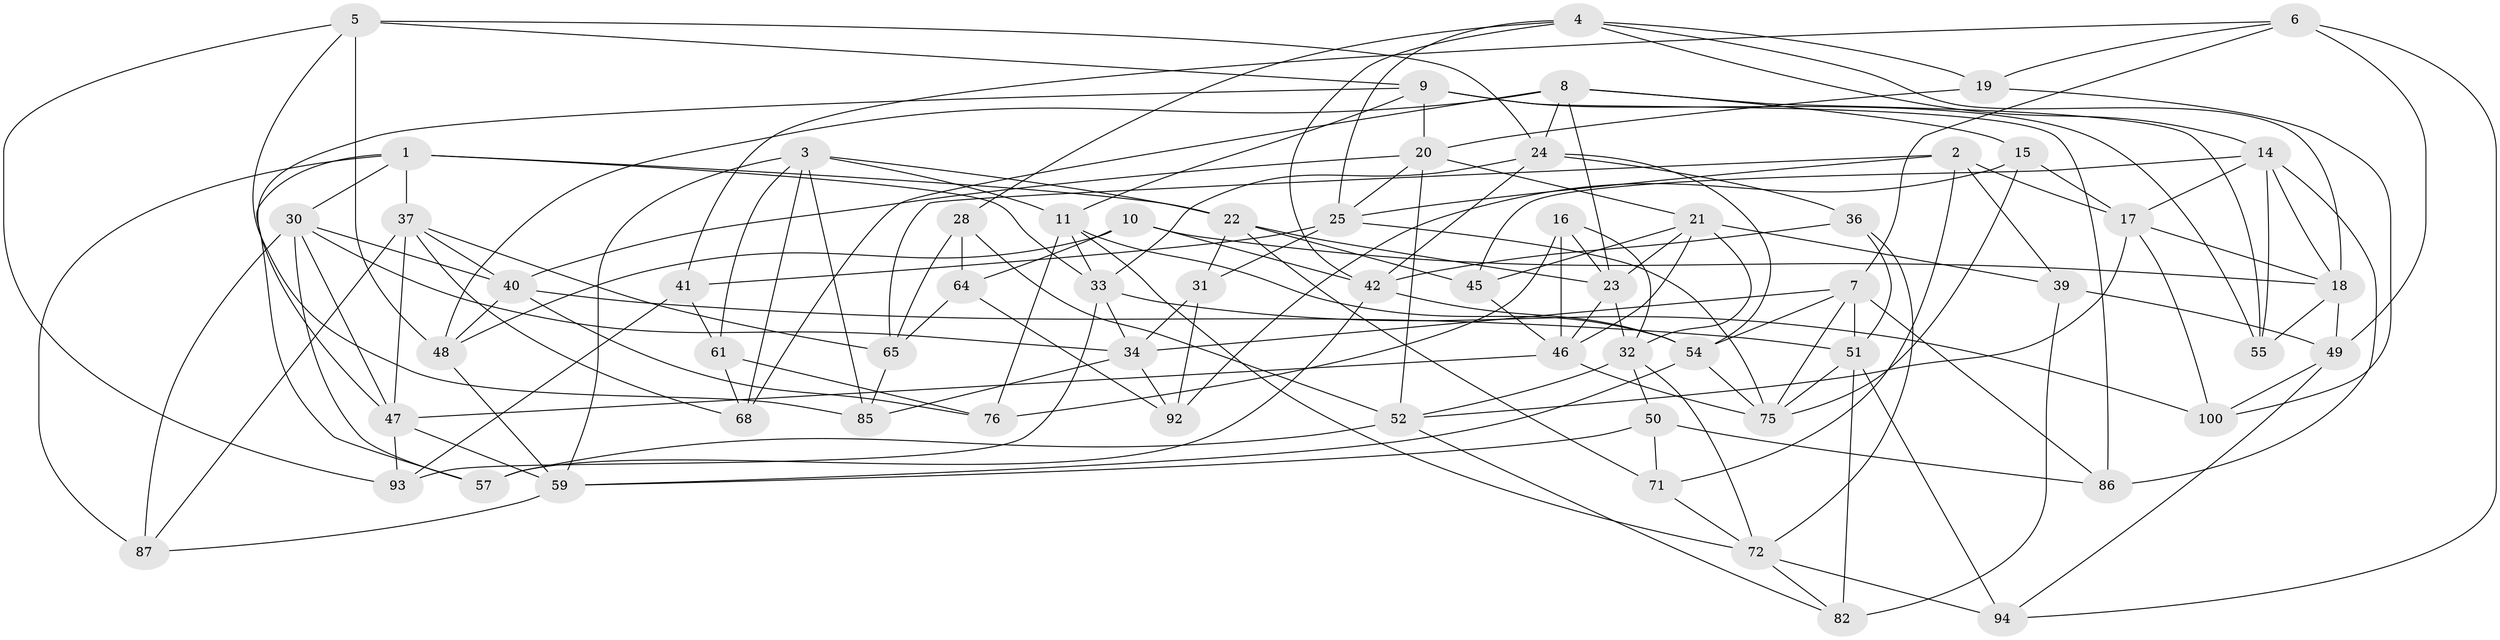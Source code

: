 // original degree distribution, {4: 1.0}
// Generated by graph-tools (version 1.1) at 2025/11/02/21/25 10:11:16]
// undirected, 63 vertices, 160 edges
graph export_dot {
graph [start="1"]
  node [color=gray90,style=filled];
  1 [super="+90"];
  2 [super="+60"];
  3 [super="+98"];
  4 [super="+56"];
  5 [super="+29"];
  6 [super="+13"];
  7 [super="+43"];
  8 [super="+73"];
  9 [super="+12"];
  10;
  11 [super="+26"];
  14 [super="+58"];
  15;
  16;
  17 [super="+91"];
  18 [super="+97"];
  19;
  20 [super="+62"];
  21 [super="+79"];
  22 [super="+27"];
  23 [super="+88"];
  24 [super="+99"];
  25 [super="+53"];
  28;
  30 [super="+35"];
  31;
  32 [super="+66"];
  33 [super="+74"];
  34 [super="+44"];
  36;
  37 [super="+38"];
  39;
  40 [super="+77"];
  41;
  42 [super="+70"];
  45;
  46 [super="+67"];
  47 [super="+96"];
  48 [super="+63"];
  49 [super="+81"];
  50;
  51 [super="+69"];
  52 [super="+95"];
  54 [super="+84"];
  55;
  57;
  59 [super="+80"];
  61;
  64;
  65 [super="+83"];
  68;
  71;
  72 [super="+78"];
  75 [super="+89"];
  76;
  82;
  85;
  86;
  87;
  92;
  93;
  94;
  100;
  1 -- 37;
  1 -- 22;
  1 -- 57;
  1 -- 30;
  1 -- 87;
  1 -- 33;
  2 -- 39;
  2 -- 71;
  2 -- 65 [weight=2];
  2 -- 17;
  2 -- 25;
  3 -- 61;
  3 -- 68;
  3 -- 85;
  3 -- 59;
  3 -- 22;
  3 -- 11;
  4 -- 19;
  4 -- 28;
  4 -- 25;
  4 -- 42;
  4 -- 18;
  4 -- 14;
  5 -- 9;
  5 -- 24;
  5 -- 48 [weight=2];
  5 -- 93;
  5 -- 85;
  6 -- 49 [weight=2];
  6 -- 41;
  6 -- 19;
  6 -- 94;
  6 -- 7;
  7 -- 86;
  7 -- 54;
  7 -- 51;
  7 -- 34;
  7 -- 75;
  8 -- 68;
  8 -- 15;
  8 -- 48;
  8 -- 24;
  8 -- 55;
  8 -- 23;
  9 -- 55;
  9 -- 20;
  9 -- 86;
  9 -- 47;
  9 -- 11;
  10 -- 42;
  10 -- 64;
  10 -- 18;
  10 -- 48;
  11 -- 54;
  11 -- 76;
  11 -- 72;
  11 -- 33;
  14 -- 55;
  14 -- 18;
  14 -- 86;
  14 -- 45;
  14 -- 17;
  15 -- 75;
  15 -- 92;
  15 -- 17;
  16 -- 76;
  16 -- 32;
  16 -- 23;
  16 -- 46;
  17 -- 52;
  17 -- 18;
  17 -- 100;
  18 -- 55;
  18 -- 49;
  19 -- 100;
  19 -- 20;
  20 -- 52;
  20 -- 25;
  20 -- 40;
  20 -- 21;
  21 -- 45;
  21 -- 46;
  21 -- 32;
  21 -- 23;
  21 -- 39;
  22 -- 31;
  22 -- 45;
  22 -- 71;
  22 -- 23;
  23 -- 46;
  23 -- 32;
  24 -- 33;
  24 -- 42;
  24 -- 36;
  24 -- 54;
  25 -- 41;
  25 -- 75;
  25 -- 31;
  28 -- 64;
  28 -- 65;
  28 -- 52;
  30 -- 57;
  30 -- 47;
  30 -- 87;
  30 -- 34;
  30 -- 40;
  31 -- 34;
  31 -- 92;
  32 -- 52;
  32 -- 50;
  32 -- 72;
  33 -- 100;
  33 -- 93;
  33 -- 34;
  34 -- 85;
  34 -- 92;
  36 -- 51;
  36 -- 72;
  36 -- 42;
  37 -- 65;
  37 -- 87;
  37 -- 40;
  37 -- 68;
  37 -- 47;
  39 -- 82;
  39 -- 49;
  40 -- 51;
  40 -- 48;
  40 -- 76;
  41 -- 93;
  41 -- 61;
  42 -- 54;
  42 -- 57;
  45 -- 46;
  46 -- 75;
  46 -- 47;
  47 -- 59;
  47 -- 93;
  48 -- 59;
  49 -- 100;
  49 -- 94;
  50 -- 86;
  50 -- 71;
  50 -- 59;
  51 -- 82;
  51 -- 75;
  51 -- 94;
  52 -- 57;
  52 -- 82;
  54 -- 75;
  54 -- 59;
  59 -- 87;
  61 -- 68;
  61 -- 76;
  64 -- 92;
  64 -- 65;
  65 -- 85;
  71 -- 72;
  72 -- 94;
  72 -- 82;
}
